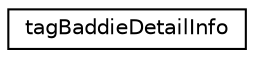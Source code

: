 digraph "Graphical Class Hierarchy"
{
 // LATEX_PDF_SIZE
  edge [fontname="Helvetica",fontsize="10",labelfontname="Helvetica",labelfontsize="10"];
  node [fontname="Helvetica",fontsize="10",shape=record];
  rankdir="LR";
  Node0 [label="tagBaddieDetailInfo",height=0.2,width=0.4,color="black", fillcolor="white", style="filled",URL="$structtag_baddie_detail_info.html",tooltip="Values used to manage release of baddies during each wave in a level"];
}
